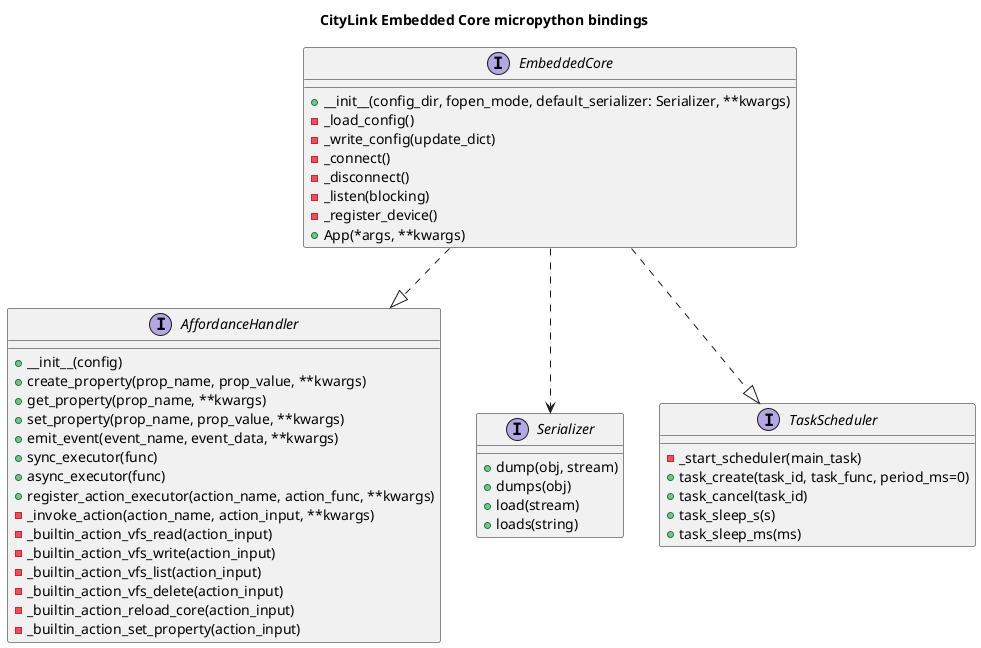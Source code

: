 @startuml

title CityLink Embedded Core micropython bindings

interface AffordanceHandler {
  +__init__(config)
  +create_property(prop_name, prop_value, **kwargs)
  +get_property(prop_name, **kwargs)
  +set_property(prop_name, prop_value, **kwargs)
  +emit_event(event_name, event_data, **kwargs)
  +sync_executor(func)
  +async_executor(func)
  +register_action_executor(action_name, action_func, **kwargs)
  -_invoke_action(action_name, action_input, **kwargs)
  -_builtin_action_vfs_read(action_input)
  -_builtin_action_vfs_write(action_input)
  -_builtin_action_vfs_list(action_input)
  -_builtin_action_vfs_delete(action_input)
  -_builtin_action_reload_core(action_input)
  -_builtin_action_set_property(action_input)
}

interface Serializer {
  +dump(obj, stream)
  +dumps(obj)
  +load(stream)
  +loads(string)
}

interface TaskScheduler {
  -_start_scheduler(main_task)
  +task_create(task_id, task_func, period_ms=0)
  +task_cancel(task_id)
  +task_sleep_s(s)
  +task_sleep_ms(ms)
}

Interface EmbeddedCore {
  +__init__(config_dir, fopen_mode, default_serializer: Serializer, **kwargs)
  -_load_config()
  -_write_config(update_dict)
  -_connect()
  -_disconnect()
  -_listen(blocking)
  -_register_device()
  +App(*args, **kwargs)
}

EmbeddedCore ..|> AffordanceHandler
EmbeddedCore ..|> TaskScheduler
EmbeddedCore ..> Serializer

@enduml
